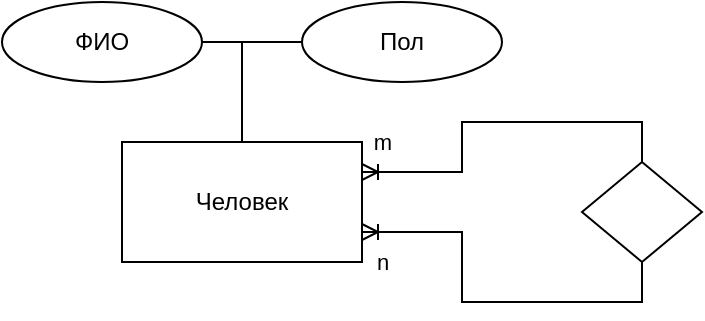 <mxfile version="20.3.0" type="device" pages="2"><diagram id="lVYNzwqws4ymLf2-Qe4E" name="er"><mxGraphModel dx="1185" dy="714" grid="1" gridSize="10" guides="1" tooltips="1" connect="1" arrows="1" fold="1" page="1" pageScale="1" pageWidth="827" pageHeight="1169" math="0" shadow="0"><root><mxCell id="0"/><mxCell id="1" parent="0"/><mxCell id="Jt5sAQaBNhVWIdfuyFVD-15" style="edgeStyle=orthogonalEdgeStyle;rounded=0;orthogonalLoop=1;jettySize=auto;html=1;entryX=0;entryY=0.5;entryDx=0;entryDy=0;endArrow=none;endFill=0;" parent="1" source="Jt5sAQaBNhVWIdfuyFVD-1" target="Jt5sAQaBNhVWIdfuyFVD-14" edge="1"><mxGeometry relative="1" as="geometry"/></mxCell><mxCell id="Jt5sAQaBNhVWIdfuyFVD-19" style="edgeStyle=orthogonalEdgeStyle;rounded=0;orthogonalLoop=1;jettySize=auto;html=1;entryX=1;entryY=0.5;entryDx=0;entryDy=0;endArrow=none;endFill=0;" parent="1" source="Jt5sAQaBNhVWIdfuyFVD-1" target="Jt5sAQaBNhVWIdfuyFVD-18" edge="1"><mxGeometry relative="1" as="geometry"/></mxCell><mxCell id="Jt5sAQaBNhVWIdfuyFVD-1" value="Человек" style="rounded=0;whiteSpace=wrap;html=1;" parent="1" vertex="1"><mxGeometry x="130" y="170" width="120" height="60" as="geometry"/></mxCell><mxCell id="Jt5sAQaBNhVWIdfuyFVD-4" value="" style="rhombus;whiteSpace=wrap;html=1;" parent="1" vertex="1"><mxGeometry x="360" y="180" width="60" height="50" as="geometry"/></mxCell><mxCell id="Jt5sAQaBNhVWIdfuyFVD-7" value="" style="fontSize=12;html=1;endArrow=ERoneToMany;rounded=0;entryX=1;entryY=0.75;entryDx=0;entryDy=0;exitX=0.5;exitY=1;exitDx=0;exitDy=0;" parent="1" source="Jt5sAQaBNhVWIdfuyFVD-4" target="Jt5sAQaBNhVWIdfuyFVD-1" edge="1"><mxGeometry width="100" height="100" relative="1" as="geometry"><mxPoint x="350" y="440" as="sourcePoint"/><mxPoint x="540" y="200" as="targetPoint"/><Array as="points"><mxPoint x="390" y="250"/><mxPoint x="300" y="250"/><mxPoint x="300" y="215"/></Array></mxGeometry></mxCell><mxCell id="MwkRrFNDIwuNcVHOhhk7-2" value="n" style="edgeLabel;html=1;align=center;verticalAlign=middle;resizable=0;points=[];" vertex="1" connectable="0" parent="Jt5sAQaBNhVWIdfuyFVD-7"><mxGeometry x="-0.117" y="1" relative="1" as="geometry"><mxPoint x="-64" y="-21" as="offset"/></mxGeometry></mxCell><mxCell id="Jt5sAQaBNhVWIdfuyFVD-14" value="Пол" style="ellipse;whiteSpace=wrap;html=1;align=center;" parent="1" vertex="1"><mxGeometry x="220" y="100" width="100" height="40" as="geometry"/></mxCell><mxCell id="Jt5sAQaBNhVWIdfuyFVD-18" value="ФИО" style="ellipse;whiteSpace=wrap;html=1;align=center;" parent="1" vertex="1"><mxGeometry x="70" y="100" width="100" height="40" as="geometry"/></mxCell><mxCell id="MwkRrFNDIwuNcVHOhhk7-3" value="" style="fontSize=12;html=1;endArrow=ERoneToMany;rounded=0;entryX=1;entryY=0.25;entryDx=0;entryDy=0;exitX=0.5;exitY=0;exitDx=0;exitDy=0;" edge="1" parent="1" source="Jt5sAQaBNhVWIdfuyFVD-4" target="Jt5sAQaBNhVWIdfuyFVD-1"><mxGeometry width="100" height="100" relative="1" as="geometry"><mxPoint x="400" y="240" as="sourcePoint"/><mxPoint x="260" y="225" as="targetPoint"/><Array as="points"><mxPoint x="390" y="160"/><mxPoint x="340" y="160"/><mxPoint x="300" y="160"/><mxPoint x="300" y="185"/></Array></mxGeometry></mxCell><mxCell id="MwkRrFNDIwuNcVHOhhk7-5" value="m" style="edgeLabel;html=1;align=center;verticalAlign=middle;resizable=0;points=[];" vertex="1" connectable="0" parent="MwkRrFNDIwuNcVHOhhk7-3"><mxGeometry x="0.783" y="1" relative="1" as="geometry"><mxPoint x="-10" y="-16" as="offset"/></mxGeometry></mxCell></root></mxGraphModel></diagram><diagram id="uJNf3cNEmeFPWJeGAW9h" name="дерево семьи"><mxGraphModel dx="2249" dy="857" grid="1" gridSize="10" guides="1" tooltips="1" connect="1" arrows="1" fold="1" page="1" pageScale="1" pageWidth="827" pageHeight="1169" math="0" shadow="0"><root><mxCell id="0"/><mxCell id="1" parent="0"/><mxCell id="j1Y60_6F0do3hZ73-FAK-1" value="CA" style="ellipse;whiteSpace=wrap;html=1;" vertex="1" parent="1"><mxGeometry x="300" y="160" width="70" height="40" as="geometry"/></mxCell><mxCell id="j1Y60_6F0do3hZ73-FAK-5" style="edgeStyle=orthogonalEdgeStyle;rounded=0;orthogonalLoop=1;jettySize=auto;html=1;entryX=0;entryY=0.5;entryDx=0;entryDy=0;endArrow=none;endFill=0;dashed=1;" edge="1" parent="1" source="j1Y60_6F0do3hZ73-FAK-2" target="j1Y60_6F0do3hZ73-FAK-3"><mxGeometry relative="1" as="geometry"/></mxCell><mxCell id="j1Y60_6F0do3hZ73-FAK-23" value="Женаты" style="edgeLabel;html=1;align=center;verticalAlign=middle;resizable=0;points=[];" vertex="1" connectable="0" parent="j1Y60_6F0do3hZ73-FAK-5"><mxGeometry x="0.171" y="2" relative="1" as="geometry"><mxPoint x="-22" y="-8" as="offset"/></mxGeometry></mxCell><mxCell id="j1Y60_6F0do3hZ73-FAK-42" style="edgeStyle=orthogonalEdgeStyle;rounded=0;orthogonalLoop=1;jettySize=auto;html=1;entryX=0.5;entryY=1;entryDx=0;entryDy=0;endArrow=none;endFill=0;" edge="1" parent="1" source="j1Y60_6F0do3hZ73-FAK-2" target="j1Y60_6F0do3hZ73-FAK-1"><mxGeometry relative="1" as="geometry"><Array as="points"><mxPoint x="165" y="230"/><mxPoint x="335" y="230"/></Array></mxGeometry></mxCell><mxCell id="j1Y60_6F0do3hZ73-FAK-47" style="edgeStyle=orthogonalEdgeStyle;rounded=0;orthogonalLoop=1;jettySize=auto;html=1;entryX=0.5;entryY=1;entryDx=0;entryDy=0;endArrow=none;endFill=0;" edge="1" parent="1" source="j1Y60_6F0do3hZ73-FAK-2" target="j1Y60_6F0do3hZ73-FAK-46"><mxGeometry relative="1" as="geometry"><Array as="points"><mxPoint x="165" y="230"/><mxPoint x="245" y="230"/></Array></mxGeometry></mxCell><mxCell id="j1Y60_6F0do3hZ73-FAK-50" style="edgeStyle=orthogonalEdgeStyle;rounded=0;orthogonalLoop=1;jettySize=auto;html=1;entryX=0.5;entryY=1;entryDx=0;entryDy=0;endArrow=none;endFill=0;curved=1;" edge="1" parent="1" source="j1Y60_6F0do3hZ73-FAK-2" target="j1Y60_6F0do3hZ73-FAK-48"><mxGeometry relative="1" as="geometry"/></mxCell><mxCell id="j1Y60_6F0do3hZ73-FAK-2" value="FA" style="ellipse;whiteSpace=wrap;html=1;" vertex="1" parent="1"><mxGeometry x="130" y="250" width="70" height="40" as="geometry"/></mxCell><mxCell id="j1Y60_6F0do3hZ73-FAK-43" style="edgeStyle=orthogonalEdgeStyle;rounded=0;orthogonalLoop=1;jettySize=auto;html=1;entryX=0.5;entryY=1;entryDx=0;entryDy=0;endArrow=none;endFill=0;" edge="1" parent="1" source="j1Y60_6F0do3hZ73-FAK-3" target="j1Y60_6F0do3hZ73-FAK-1"><mxGeometry relative="1" as="geometry"><Array as="points"><mxPoint x="555" y="230"/><mxPoint x="335" y="230"/></Array></mxGeometry></mxCell><mxCell id="j1Y60_6F0do3hZ73-FAK-45" style="edgeStyle=orthogonalEdgeStyle;rounded=0;orthogonalLoop=1;jettySize=auto;html=1;endArrow=none;endFill=0;curved=1;" edge="1" parent="1" source="j1Y60_6F0do3hZ73-FAK-3" target="j1Y60_6F0do3hZ73-FAK-4"><mxGeometry relative="1" as="geometry"/></mxCell><mxCell id="j1Y60_6F0do3hZ73-FAK-53" style="edgeStyle=orthogonalEdgeStyle;rounded=0;orthogonalLoop=1;jettySize=auto;html=1;entryX=0.5;entryY=1;entryDx=0;entryDy=0;endArrow=none;endFill=0;" edge="1" parent="1" source="j1Y60_6F0do3hZ73-FAK-3" target="j1Y60_6F0do3hZ73-FAK-52"><mxGeometry relative="1" as="geometry"><Array as="points"><mxPoint x="555" y="230"/><mxPoint x="435" y="230"/></Array></mxGeometry></mxCell><mxCell id="j1Y60_6F0do3hZ73-FAK-3" value="MA" style="ellipse;whiteSpace=wrap;html=1;" vertex="1" parent="1"><mxGeometry x="520" y="250" width="70" height="40" as="geometry"/></mxCell><mxCell id="j1Y60_6F0do3hZ73-FAK-4" value="Sister 1" style="ellipse;whiteSpace=wrap;html=1;" vertex="1" parent="1"><mxGeometry x="580" y="160" width="70" height="40" as="geometry"/></mxCell><mxCell id="j1Y60_6F0do3hZ73-FAK-21" style="edgeStyle=orthogonalEdgeStyle;curved=1;rounded=0;orthogonalLoop=1;jettySize=auto;html=1;entryX=0.5;entryY=0;entryDx=0;entryDy=0;endArrow=none;endFill=0;" edge="1" parent="1" source="j1Y60_6F0do3hZ73-FAK-9" target="j1Y60_6F0do3hZ73-FAK-16"><mxGeometry relative="1" as="geometry"/></mxCell><mxCell id="j1Y60_6F0do3hZ73-FAK-22" style="edgeStyle=orthogonalEdgeStyle;curved=1;rounded=0;orthogonalLoop=1;jettySize=auto;html=1;endArrow=none;endFill=0;" edge="1" parent="1" source="j1Y60_6F0do3hZ73-FAK-9" target="j1Y60_6F0do3hZ73-FAK-15"><mxGeometry relative="1" as="geometry"/></mxCell><mxCell id="j1Y60_6F0do3hZ73-FAK-38" style="edgeStyle=orthogonalEdgeStyle;curved=1;rounded=0;orthogonalLoop=1;jettySize=auto;html=1;endArrow=none;endFill=0;dashed=1;" edge="1" parent="1" source="j1Y60_6F0do3hZ73-FAK-9" target="j1Y60_6F0do3hZ73-FAK-10"><mxGeometry relative="1" as="geometry"/></mxCell><mxCell id="j1Y60_6F0do3hZ73-FAK-40" value=":Женаты" style="edgeLabel;html=1;align=center;verticalAlign=middle;resizable=0;points=[];" vertex="1" connectable="0" parent="j1Y60_6F0do3hZ73-FAK-38"><mxGeometry x="0.198" y="2" relative="1" as="geometry"><mxPoint x="-14" y="-8" as="offset"/></mxGeometry></mxCell><mxCell id="j1Y60_6F0do3hZ73-FAK-66" style="edgeStyle=orthogonalEdgeStyle;rounded=0;orthogonalLoop=1;jettySize=auto;html=1;entryX=0.5;entryY=1;entryDx=0;entryDy=0;endArrow=none;endFill=0;" edge="1" parent="1" source="j1Y60_6F0do3hZ73-FAK-9" target="j1Y60_6F0do3hZ73-FAK-65"><mxGeometry relative="1" as="geometry"><Array as="points"><mxPoint x="70" y="320"/><mxPoint x="25" y="320"/></Array></mxGeometry></mxCell><mxCell id="j1Y60_6F0do3hZ73-FAK-9" value="FFA" style="ellipse;whiteSpace=wrap;html=1;" vertex="1" parent="1"><mxGeometry x="30" y="350" width="70" height="40" as="geometry"/></mxCell><mxCell id="j1Y60_6F0do3hZ73-FAK-19" style="edgeStyle=orthogonalEdgeStyle;curved=1;rounded=0;orthogonalLoop=1;jettySize=auto;html=1;entryX=0.5;entryY=0;entryDx=0;entryDy=0;endArrow=none;endFill=0;" edge="1" parent="1" source="j1Y60_6F0do3hZ73-FAK-10" target="j1Y60_6F0do3hZ73-FAK-17"><mxGeometry relative="1" as="geometry"/></mxCell><mxCell id="j1Y60_6F0do3hZ73-FAK-20" style="edgeStyle=orthogonalEdgeStyle;curved=1;rounded=0;orthogonalLoop=1;jettySize=auto;html=1;entryX=0.5;entryY=0;entryDx=0;entryDy=0;endArrow=none;endFill=0;" edge="1" parent="1" source="j1Y60_6F0do3hZ73-FAK-10" target="j1Y60_6F0do3hZ73-FAK-18"><mxGeometry relative="1" as="geometry"/></mxCell><mxCell id="j1Y60_6F0do3hZ73-FAK-67" style="edgeStyle=orthogonalEdgeStyle;rounded=0;orthogonalLoop=1;jettySize=auto;html=1;entryX=0.5;entryY=1;entryDx=0;entryDy=0;endArrow=none;endFill=0;" edge="1" parent="1" source="j1Y60_6F0do3hZ73-FAK-10" target="j1Y60_6F0do3hZ73-FAK-65"><mxGeometry relative="1" as="geometry"><Array as="points"><mxPoint x="275" y="320"/><mxPoint x="25" y="320"/></Array></mxGeometry></mxCell><mxCell id="j1Y60_6F0do3hZ73-FAK-68" style="edgeStyle=orthogonalEdgeStyle;rounded=0;orthogonalLoop=1;jettySize=auto;html=1;entryX=0.5;entryY=1;entryDx=0;entryDy=0;endArrow=none;endFill=0;" edge="1" parent="1" source="j1Y60_6F0do3hZ73-FAK-10" target="j1Y60_6F0do3hZ73-FAK-2"><mxGeometry relative="1" as="geometry"><Array as="points"><mxPoint x="275" y="320"/><mxPoint x="165" y="320"/></Array></mxGeometry></mxCell><mxCell id="j1Y60_6F0do3hZ73-FAK-10" value="MFA" style="ellipse;whiteSpace=wrap;html=1;" vertex="1" parent="1"><mxGeometry x="240" y="350" width="70" height="40" as="geometry"/></mxCell><mxCell id="j1Y60_6F0do3hZ73-FAK-15" value="FFFA" style="ellipse;whiteSpace=wrap;html=1;" vertex="1" parent="1"><mxGeometry x="-20" y="430" width="70" height="40" as="geometry"/></mxCell><mxCell id="j1Y60_6F0do3hZ73-FAK-16" value="MFFA" style="ellipse;whiteSpace=wrap;html=1;" vertex="1" parent="1"><mxGeometry x="80" y="430" width="70" height="40" as="geometry"/></mxCell><mxCell id="j1Y60_6F0do3hZ73-FAK-17" value="FMFA" style="ellipse;whiteSpace=wrap;html=1;" vertex="1" parent="1"><mxGeometry x="190" y="430" width="70" height="40" as="geometry"/></mxCell><mxCell id="j1Y60_6F0do3hZ73-FAK-18" value="MMFA" style="ellipse;whiteSpace=wrap;html=1;" vertex="1" parent="1"><mxGeometry x="300" y="430" width="70" height="40" as="geometry"/></mxCell><mxCell id="j1Y60_6F0do3hZ73-FAK-33" style="edgeStyle=orthogonalEdgeStyle;curved=1;rounded=0;orthogonalLoop=1;jettySize=auto;html=1;endArrow=none;endFill=0;" edge="1" parent="1" source="j1Y60_6F0do3hZ73-FAK-25" target="j1Y60_6F0do3hZ73-FAK-29"><mxGeometry relative="1" as="geometry"/></mxCell><mxCell id="j1Y60_6F0do3hZ73-FAK-34" style="edgeStyle=orthogonalEdgeStyle;curved=1;rounded=0;orthogonalLoop=1;jettySize=auto;html=1;entryX=0.5;entryY=0;entryDx=0;entryDy=0;endArrow=none;endFill=0;" edge="1" parent="1" source="j1Y60_6F0do3hZ73-FAK-25" target="j1Y60_6F0do3hZ73-FAK-30"><mxGeometry relative="1" as="geometry"/></mxCell><mxCell id="j1Y60_6F0do3hZ73-FAK-39" style="edgeStyle=orthogonalEdgeStyle;curved=1;rounded=0;orthogonalLoop=1;jettySize=auto;html=1;exitX=1;exitY=0.5;exitDx=0;exitDy=0;entryX=0;entryY=0.5;entryDx=0;entryDy=0;dashed=1;endArrow=none;endFill=0;" edge="1" parent="1" source="j1Y60_6F0do3hZ73-FAK-25" target="j1Y60_6F0do3hZ73-FAK-26"><mxGeometry relative="1" as="geometry"/></mxCell><mxCell id="j1Y60_6F0do3hZ73-FAK-41" value="Женаты" style="edgeLabel;html=1;align=center;verticalAlign=middle;resizable=0;points=[];" vertex="1" connectable="0" parent="j1Y60_6F0do3hZ73-FAK-39"><mxGeometry x="-0.362" y="2" relative="1" as="geometry"><mxPoint x="25" y="-8" as="offset"/></mxGeometry></mxCell><mxCell id="j1Y60_6F0do3hZ73-FAK-59" style="edgeStyle=orthogonalEdgeStyle;rounded=0;orthogonalLoop=1;jettySize=auto;html=1;entryX=0.5;entryY=1;entryDx=0;entryDy=0;endArrow=none;endFill=0;" edge="1" parent="1" source="j1Y60_6F0do3hZ73-FAK-25" target="j1Y60_6F0do3hZ73-FAK-3"><mxGeometry relative="1" as="geometry"/></mxCell><mxCell id="j1Y60_6F0do3hZ73-FAK-61" style="edgeStyle=orthogonalEdgeStyle;rounded=0;orthogonalLoop=1;jettySize=auto;html=1;entryX=0.5;entryY=1;entryDx=0;entryDy=0;endArrow=none;endFill=0;" edge="1" parent="1" source="j1Y60_6F0do3hZ73-FAK-25" target="j1Y60_6F0do3hZ73-FAK-54"><mxGeometry relative="1" as="geometry"><Array as="points"><mxPoint x="495" y="320"/><mxPoint x="705" y="320"/></Array></mxGeometry></mxCell><mxCell id="j1Y60_6F0do3hZ73-FAK-63" style="edgeStyle=orthogonalEdgeStyle;rounded=0;orthogonalLoop=1;jettySize=auto;html=1;endArrow=none;endFill=0;" edge="1" parent="1" source="j1Y60_6F0do3hZ73-FAK-25" target="j1Y60_6F0do3hZ73-FAK-58"><mxGeometry relative="1" as="geometry"><Array as="points"><mxPoint x="495" y="320"/><mxPoint x="805" y="320"/></Array></mxGeometry></mxCell><mxCell id="j1Y60_6F0do3hZ73-FAK-25" value="FMA" style="ellipse;whiteSpace=wrap;html=1;" vertex="1" parent="1"><mxGeometry x="460" y="350" width="70" height="40" as="geometry"/></mxCell><mxCell id="j1Y60_6F0do3hZ73-FAK-35" style="edgeStyle=orthogonalEdgeStyle;curved=1;rounded=0;orthogonalLoop=1;jettySize=auto;html=1;entryX=0.5;entryY=0;entryDx=0;entryDy=0;endArrow=none;endFill=0;" edge="1" parent="1" source="j1Y60_6F0do3hZ73-FAK-26" target="j1Y60_6F0do3hZ73-FAK-31"><mxGeometry relative="1" as="geometry"/></mxCell><mxCell id="j1Y60_6F0do3hZ73-FAK-36" style="edgeStyle=orthogonalEdgeStyle;curved=1;rounded=0;orthogonalLoop=1;jettySize=auto;html=1;endArrow=none;endFill=0;" edge="1" parent="1" source="j1Y60_6F0do3hZ73-FAK-26" target="j1Y60_6F0do3hZ73-FAK-32"><mxGeometry relative="1" as="geometry"/></mxCell><mxCell id="j1Y60_6F0do3hZ73-FAK-60" style="edgeStyle=orthogonalEdgeStyle;rounded=0;orthogonalLoop=1;jettySize=auto;html=1;entryX=0.5;entryY=1;entryDx=0;entryDy=0;endArrow=none;endFill=0;" edge="1" parent="1" source="j1Y60_6F0do3hZ73-FAK-26" target="j1Y60_6F0do3hZ73-FAK-3"><mxGeometry relative="1" as="geometry"><Array as="points"><mxPoint x="705" y="320"/><mxPoint x="555" y="320"/></Array></mxGeometry></mxCell><mxCell id="j1Y60_6F0do3hZ73-FAK-62" style="edgeStyle=orthogonalEdgeStyle;rounded=0;orthogonalLoop=1;jettySize=auto;html=1;entryX=0.5;entryY=1;entryDx=0;entryDy=0;endArrow=none;endFill=0;" edge="1" parent="1" source="j1Y60_6F0do3hZ73-FAK-26" target="j1Y60_6F0do3hZ73-FAK-54"><mxGeometry relative="1" as="geometry"/></mxCell><mxCell id="j1Y60_6F0do3hZ73-FAK-26" value="MMA" style="ellipse;whiteSpace=wrap;html=1;" vertex="1" parent="1"><mxGeometry x="670" y="350" width="70" height="40" as="geometry"/></mxCell><mxCell id="j1Y60_6F0do3hZ73-FAK-29" value="FFMA" style="ellipse;whiteSpace=wrap;html=1;" vertex="1" parent="1"><mxGeometry x="400" y="430" width="70" height="40" as="geometry"/></mxCell><mxCell id="j1Y60_6F0do3hZ73-FAK-30" value="MFMA" style="ellipse;whiteSpace=wrap;html=1;" vertex="1" parent="1"><mxGeometry x="530" y="430" width="70" height="40" as="geometry"/></mxCell><mxCell id="j1Y60_6F0do3hZ73-FAK-31" value="FMMA" style="ellipse;whiteSpace=wrap;html=1;" vertex="1" parent="1"><mxGeometry x="620" y="430" width="70" height="40" as="geometry"/></mxCell><mxCell id="j1Y60_6F0do3hZ73-FAK-32" value="MMMA" style="ellipse;whiteSpace=wrap;html=1;" vertex="1" parent="1"><mxGeometry x="730" y="430" width="70" height="40" as="geometry"/></mxCell><mxCell id="j1Y60_6F0do3hZ73-FAK-46" value="Brother1" style="ellipse;whiteSpace=wrap;html=1;" vertex="1" parent="1"><mxGeometry x="210" y="160" width="70" height="40" as="geometry"/></mxCell><mxCell id="j1Y60_6F0do3hZ73-FAK-48" value="Sister2" style="ellipse;whiteSpace=wrap;html=1;" vertex="1" parent="1"><mxGeometry x="70" y="160" width="70" height="40" as="geometry"/></mxCell><mxCell id="j1Y60_6F0do3hZ73-FAK-52" value="Brother2" style="ellipse;whiteSpace=wrap;html=1;" vertex="1" parent="1"><mxGeometry x="400" y="160" width="70" height="40" as="geometry"/></mxCell><mxCell id="j1Y60_6F0do3hZ73-FAK-70" style="edgeStyle=orthogonalEdgeStyle;rounded=0;orthogonalLoop=1;jettySize=auto;html=1;entryX=0.5;entryY=1;entryDx=0;entryDy=0;endArrow=none;endFill=0;" edge="1" parent="1" source="j1Y60_6F0do3hZ73-FAK-54" target="j1Y60_6F0do3hZ73-FAK-69"><mxGeometry relative="1" as="geometry"/></mxCell><mxCell id="j1Y60_6F0do3hZ73-FAK-54" value="Brother of Mother 1" style="ellipse;whiteSpace=wrap;html=1;" vertex="1" parent="1"><mxGeometry x="670" y="250" width="70" height="40" as="geometry"/></mxCell><mxCell id="j1Y60_6F0do3hZ73-FAK-72" style="edgeStyle=orthogonalEdgeStyle;rounded=0;orthogonalLoop=1;jettySize=auto;html=1;entryX=0.5;entryY=1;entryDx=0;entryDy=0;endArrow=none;endFill=0;" edge="1" parent="1" source="j1Y60_6F0do3hZ73-FAK-58" target="j1Y60_6F0do3hZ73-FAK-71"><mxGeometry relative="1" as="geometry"/></mxCell><mxCell id="j1Y60_6F0do3hZ73-FAK-58" value="Sister of Mother 1" style="ellipse;whiteSpace=wrap;html=1;" vertex="1" parent="1"><mxGeometry x="770" y="250" width="70" height="40" as="geometry"/></mxCell><mxCell id="j1Y60_6F0do3hZ73-FAK-74" style="edgeStyle=orthogonalEdgeStyle;rounded=0;orthogonalLoop=1;jettySize=auto;html=1;endArrow=none;endFill=0;" edge="1" parent="1" source="j1Y60_6F0do3hZ73-FAK-65" target="j1Y60_6F0do3hZ73-FAK-73"><mxGeometry relative="1" as="geometry"/></mxCell><mxCell id="j1Y60_6F0do3hZ73-FAK-65" value="Sister of Father 1" style="ellipse;whiteSpace=wrap;html=1;" vertex="1" parent="1"><mxGeometry x="-10" y="250" width="70" height="40" as="geometry"/></mxCell><mxCell id="j1Y60_6F0do3hZ73-FAK-69" value="Cousin1" style="ellipse;whiteSpace=wrap;html=1;" vertex="1" parent="1"><mxGeometry x="670" y="160" width="70" height="40" as="geometry"/></mxCell><mxCell id="j1Y60_6F0do3hZ73-FAK-71" value="Cousin2" style="ellipse;whiteSpace=wrap;html=1;" vertex="1" parent="1"><mxGeometry x="770" y="160" width="70" height="40" as="geometry"/></mxCell><mxCell id="j1Y60_6F0do3hZ73-FAK-73" value="Cousin3" style="ellipse;whiteSpace=wrap;html=1;" vertex="1" parent="1"><mxGeometry x="-10" y="160" width="70" height="40" as="geometry"/></mxCell><mxCell id="j1Y60_6F0do3hZ73-FAK-75" value="" style="endArrow=none;dashed=1;html=1;rounded=0;strokeWidth=2;fillColor=#fff2cc;strokeColor=#d6b656;" edge="1" parent="1"><mxGeometry width="50" height="50" relative="1" as="geometry"><mxPoint x="-160" y="410" as="sourcePoint"/><mxPoint x="920" y="410" as="targetPoint"/></mxGeometry></mxCell><mxCell id="j1Y60_6F0do3hZ73-FAK-76" value="" style="endArrow=none;dashed=1;html=1;rounded=0;fillColor=#fff2cc;strokeColor=#d6b656;strokeWidth=2;" edge="1" parent="1"><mxGeometry width="50" height="50" relative="1" as="geometry"><mxPoint x="-160" y="330" as="sourcePoint"/><mxPoint x="910" y="330" as="targetPoint"/></mxGeometry></mxCell><mxCell id="j1Y60_6F0do3hZ73-FAK-77" value="Предки 3-го&amp;nbsp; &lt;br&gt;поколения" style="text;html=1;align=center;verticalAlign=middle;resizable=0;points=[];autosize=1;strokeColor=none;fillColor=none;" vertex="1" parent="1"><mxGeometry x="-160" y="415" width="90" height="40" as="geometry"/></mxCell><mxCell id="j1Y60_6F0do3hZ73-FAK-78" value="" style="endArrow=none;dashed=1;html=1;rounded=0;fillColor=#fff2cc;strokeColor=#d6b656;strokeWidth=2;" edge="1" parent="1"><mxGeometry width="50" height="50" relative="1" as="geometry"><mxPoint x="-160" y="240" as="sourcePoint"/><mxPoint x="910" y="240" as="targetPoint"/></mxGeometry></mxCell><mxCell id="j1Y60_6F0do3hZ73-FAK-79" value="Предки 2-го&amp;nbsp; &lt;br&gt;поколения" style="text;html=1;align=center;verticalAlign=middle;resizable=0;points=[];autosize=1;strokeColor=none;fillColor=none;" vertex="1" parent="1"><mxGeometry x="-160" y="330" width="90" height="40" as="geometry"/></mxCell><mxCell id="j1Y60_6F0do3hZ73-FAK-80" value="Предки 1-го&amp;nbsp; &lt;br&gt;поколения" style="text;html=1;align=center;verticalAlign=middle;resizable=0;points=[];autosize=1;strokeColor=none;fillColor=none;" vertex="1" parent="1"><mxGeometry x="-160" y="240" width="90" height="40" as="geometry"/></mxCell><mxCell id="j1Y60_6F0do3hZ73-FAK-82" value="Текущее &lt;br&gt;поколение" style="text;html=1;align=center;verticalAlign=middle;resizable=0;points=[];autosize=1;strokeColor=none;fillColor=none;" vertex="1" parent="1"><mxGeometry x="-160" y="160" width="80" height="40" as="geometry"/></mxCell></root></mxGraphModel></diagram></mxfile>